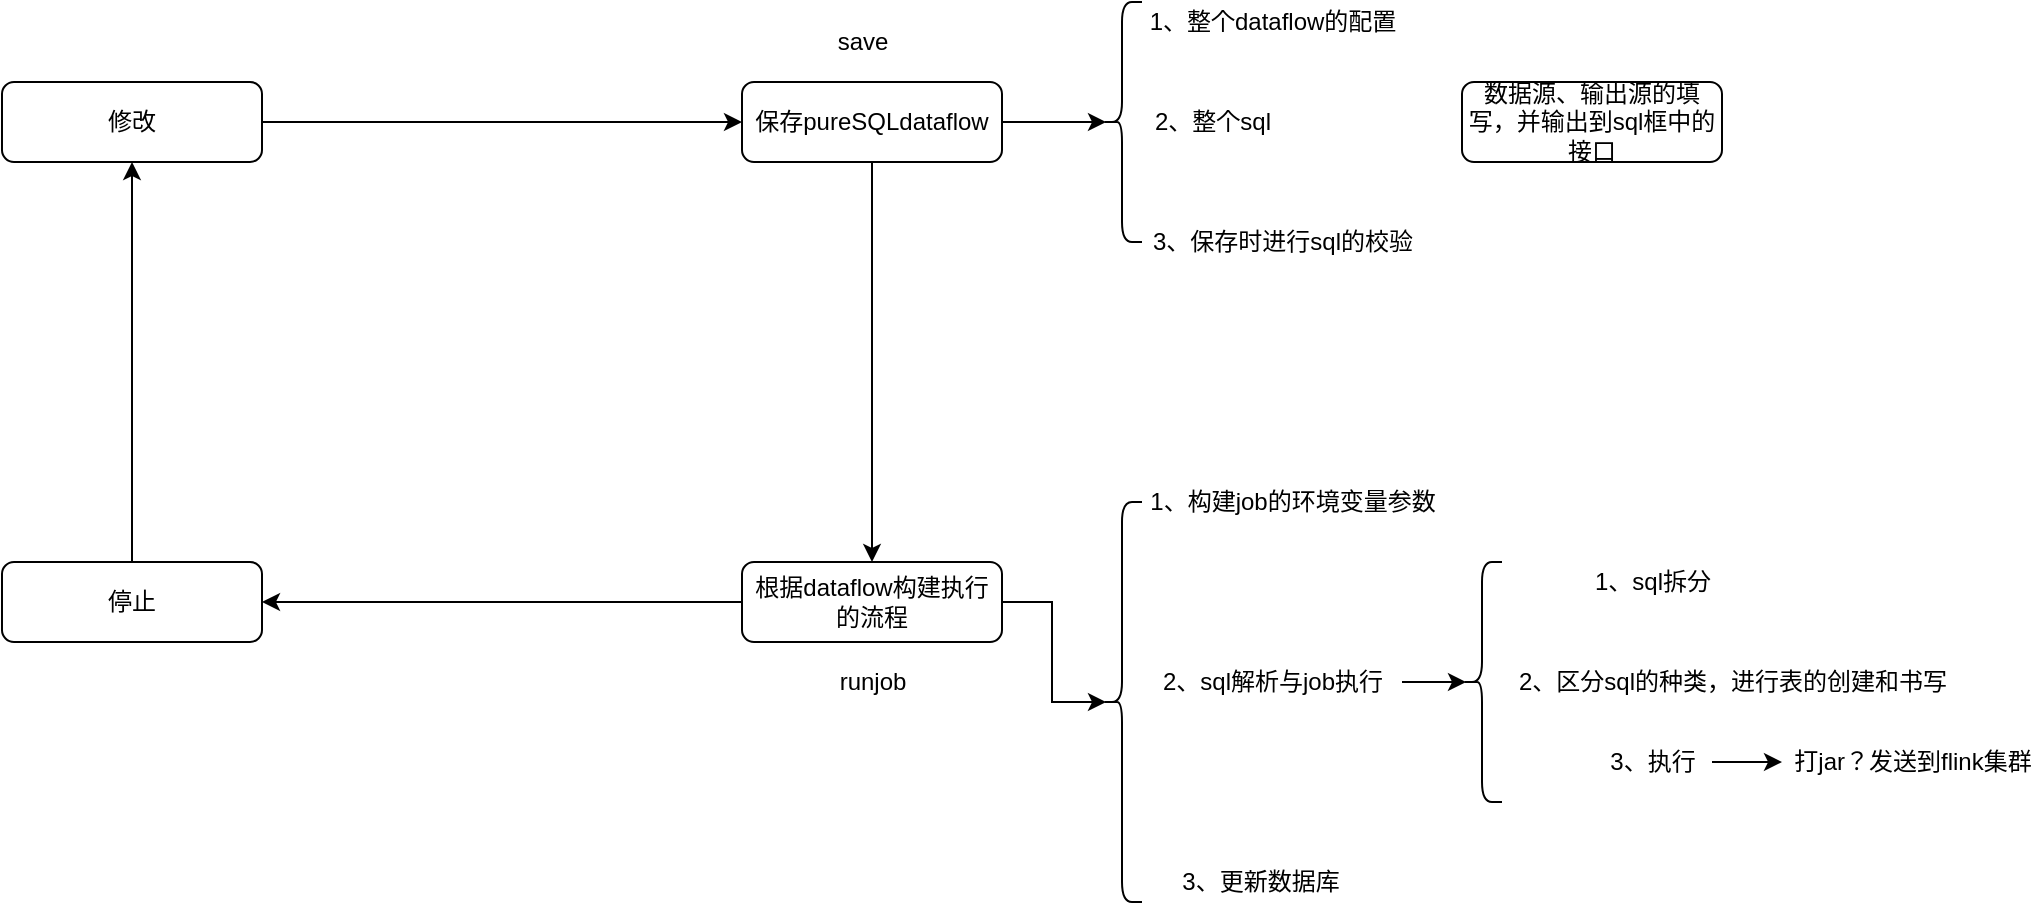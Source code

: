 <mxfile version="14.7.8" type="github">
  <diagram id="-L4U7Z0A7fKLkXoDf4Kx" name="Page-1">
    <mxGraphModel dx="2045" dy="667" grid="1" gridSize="10" guides="1" tooltips="1" connect="1" arrows="1" fold="1" page="1" pageScale="1" pageWidth="827" pageHeight="1169" math="0" shadow="0">
      <root>
        <mxCell id="0" />
        <mxCell id="1" parent="0" />
        <mxCell id="LaTO0p25xgsMGcaRmSat-6" value="" style="edgeStyle=orthogonalEdgeStyle;rounded=0;orthogonalLoop=1;jettySize=auto;html=1;" edge="1" parent="1" source="LaTO0p25xgsMGcaRmSat-1" target="LaTO0p25xgsMGcaRmSat-5">
          <mxGeometry relative="1" as="geometry" />
        </mxCell>
        <mxCell id="LaTO0p25xgsMGcaRmSat-28" value="" style="edgeStyle=orthogonalEdgeStyle;rounded=0;orthogonalLoop=1;jettySize=auto;html=1;entryX=0.1;entryY=0.5;entryDx=0;entryDy=0;entryPerimeter=0;" edge="1" parent="1" source="LaTO0p25xgsMGcaRmSat-1" target="LaTO0p25xgsMGcaRmSat-7">
          <mxGeometry relative="1" as="geometry" />
        </mxCell>
        <mxCell id="LaTO0p25xgsMGcaRmSat-1" value="保存pureSQLdataflow" style="rounded=1;whiteSpace=wrap;html=1;" vertex="1" parent="1">
          <mxGeometry x="110" y="220" width="130" height="40" as="geometry" />
        </mxCell>
        <mxCell id="LaTO0p25xgsMGcaRmSat-30" value="" style="edgeStyle=orthogonalEdgeStyle;rounded=0;orthogonalLoop=1;jettySize=auto;html=1;entryX=0.1;entryY=0.5;entryDx=0;entryDy=0;entryPerimeter=0;" edge="1" parent="1" source="LaTO0p25xgsMGcaRmSat-5" target="LaTO0p25xgsMGcaRmSat-14">
          <mxGeometry relative="1" as="geometry" />
        </mxCell>
        <mxCell id="LaTO0p25xgsMGcaRmSat-44" value="" style="edgeStyle=orthogonalEdgeStyle;rounded=0;orthogonalLoop=1;jettySize=auto;html=1;" edge="1" parent="1" source="LaTO0p25xgsMGcaRmSat-5" target="LaTO0p25xgsMGcaRmSat-43">
          <mxGeometry relative="1" as="geometry" />
        </mxCell>
        <mxCell id="LaTO0p25xgsMGcaRmSat-5" value="根据dataflow构建执行的流程" style="rounded=1;whiteSpace=wrap;html=1;" vertex="1" parent="1">
          <mxGeometry x="110" y="460" width="130" height="40" as="geometry" />
        </mxCell>
        <mxCell id="LaTO0p25xgsMGcaRmSat-7" value="" style="shape=curlyBracket;whiteSpace=wrap;html=1;rounded=1;" vertex="1" parent="1">
          <mxGeometry x="290" y="180" width="20" height="120" as="geometry" />
        </mxCell>
        <mxCell id="LaTO0p25xgsMGcaRmSat-8" value="1、整个dataflow的配置" style="text;html=1;align=center;verticalAlign=middle;resizable=0;points=[];autosize=1;strokeColor=none;" vertex="1" parent="1">
          <mxGeometry x="305" y="180" width="140" height="20" as="geometry" />
        </mxCell>
        <mxCell id="LaTO0p25xgsMGcaRmSat-9" value="2、整个sql" style="text;html=1;align=center;verticalAlign=middle;resizable=0;points=[];autosize=1;strokeColor=none;" vertex="1" parent="1">
          <mxGeometry x="310" y="230" width="70" height="20" as="geometry" />
        </mxCell>
        <mxCell id="LaTO0p25xgsMGcaRmSat-10" value="数据源、输出源的填写，并输出到sql框中的接口" style="rounded=1;whiteSpace=wrap;html=1;" vertex="1" parent="1">
          <mxGeometry x="470" y="220" width="130" height="40" as="geometry" />
        </mxCell>
        <mxCell id="LaTO0p25xgsMGcaRmSat-12" value="save" style="text;html=1;align=center;verticalAlign=middle;resizable=0;points=[];autosize=1;strokeColor=none;" vertex="1" parent="1">
          <mxGeometry x="150" y="190" width="40" height="20" as="geometry" />
        </mxCell>
        <mxCell id="LaTO0p25xgsMGcaRmSat-13" value="runjob" style="text;html=1;align=center;verticalAlign=middle;resizable=0;points=[];autosize=1;strokeColor=none;" vertex="1" parent="1">
          <mxGeometry x="150" y="510" width="50" height="20" as="geometry" />
        </mxCell>
        <mxCell id="LaTO0p25xgsMGcaRmSat-14" value="" style="shape=curlyBracket;whiteSpace=wrap;html=1;rounded=1;" vertex="1" parent="1">
          <mxGeometry x="290" y="430" width="20" height="200" as="geometry" />
        </mxCell>
        <mxCell id="LaTO0p25xgsMGcaRmSat-31" value="" style="edgeStyle=orthogonalEdgeStyle;rounded=0;orthogonalLoop=1;jettySize=auto;html=1;entryX=0.1;entryY=0.5;entryDx=0;entryDy=0;entryPerimeter=0;" edge="1" parent="1" source="LaTO0p25xgsMGcaRmSat-15" target="LaTO0p25xgsMGcaRmSat-18">
          <mxGeometry relative="1" as="geometry" />
        </mxCell>
        <mxCell id="LaTO0p25xgsMGcaRmSat-15" value="2、sql解析与job执行" style="text;html=1;align=center;verticalAlign=middle;resizable=0;points=[];autosize=1;strokeColor=none;" vertex="1" parent="1">
          <mxGeometry x="310" y="510" width="130" height="20" as="geometry" />
        </mxCell>
        <mxCell id="LaTO0p25xgsMGcaRmSat-18" value="" style="shape=curlyBracket;whiteSpace=wrap;html=1;rounded=1;size=0.5;" vertex="1" parent="1">
          <mxGeometry x="470" y="460" width="20" height="120" as="geometry" />
        </mxCell>
        <mxCell id="LaTO0p25xgsMGcaRmSat-21" value="1、构建job的环境变量参数" style="text;html=1;align=center;verticalAlign=middle;resizable=0;points=[];autosize=1;strokeColor=none;" vertex="1" parent="1">
          <mxGeometry x="305" y="420" width="160" height="20" as="geometry" />
        </mxCell>
        <mxCell id="LaTO0p25xgsMGcaRmSat-22" value="1、sql拆分" style="text;html=1;align=center;verticalAlign=middle;resizable=0;points=[];autosize=1;strokeColor=none;" vertex="1" parent="1">
          <mxGeometry x="530" y="460" width="70" height="20" as="geometry" />
        </mxCell>
        <mxCell id="LaTO0p25xgsMGcaRmSat-23" value="2、区分sql的种类，进行表的创建和书写" style="text;html=1;align=center;verticalAlign=middle;resizable=0;points=[];autosize=1;strokeColor=none;" vertex="1" parent="1">
          <mxGeometry x="490" y="510" width="230" height="20" as="geometry" />
        </mxCell>
        <mxCell id="LaTO0p25xgsMGcaRmSat-42" value="" style="edgeStyle=orthogonalEdgeStyle;rounded=0;orthogonalLoop=1;jettySize=auto;html=1;" edge="1" parent="1" source="LaTO0p25xgsMGcaRmSat-24" target="LaTO0p25xgsMGcaRmSat-41">
          <mxGeometry relative="1" as="geometry" />
        </mxCell>
        <mxCell id="LaTO0p25xgsMGcaRmSat-24" value="3、执行" style="text;html=1;align=center;verticalAlign=middle;resizable=0;points=[];autosize=1;strokeColor=none;" vertex="1" parent="1">
          <mxGeometry x="535" y="550" width="60" height="20" as="geometry" />
        </mxCell>
        <mxCell id="LaTO0p25xgsMGcaRmSat-26" value="3、保存时进行sql的校验" style="text;html=1;align=center;verticalAlign=middle;resizable=0;points=[];autosize=1;strokeColor=none;" vertex="1" parent="1">
          <mxGeometry x="305" y="290" width="150" height="20" as="geometry" />
        </mxCell>
        <mxCell id="LaTO0p25xgsMGcaRmSat-39" value="3、更新数据库" style="text;html=1;align=center;verticalAlign=middle;resizable=0;points=[];autosize=1;strokeColor=none;" vertex="1" parent="1">
          <mxGeometry x="324" y="610" width="90" height="20" as="geometry" />
        </mxCell>
        <mxCell id="LaTO0p25xgsMGcaRmSat-41" value="打jar？发送到flink集群" style="text;html=1;align=center;verticalAlign=middle;resizable=0;points=[];autosize=1;strokeColor=none;" vertex="1" parent="1">
          <mxGeometry x="630" y="550" width="130" height="20" as="geometry" />
        </mxCell>
        <mxCell id="LaTO0p25xgsMGcaRmSat-46" value="" style="edgeStyle=orthogonalEdgeStyle;rounded=0;orthogonalLoop=1;jettySize=auto;html=1;" edge="1" parent="1" source="LaTO0p25xgsMGcaRmSat-43" target="LaTO0p25xgsMGcaRmSat-45">
          <mxGeometry relative="1" as="geometry" />
        </mxCell>
        <mxCell id="LaTO0p25xgsMGcaRmSat-43" value="停止" style="rounded=1;whiteSpace=wrap;html=1;" vertex="1" parent="1">
          <mxGeometry x="-260" y="460" width="130" height="40" as="geometry" />
        </mxCell>
        <mxCell id="LaTO0p25xgsMGcaRmSat-49" style="edgeStyle=orthogonalEdgeStyle;rounded=0;orthogonalLoop=1;jettySize=auto;html=1;entryX=0;entryY=0.5;entryDx=0;entryDy=0;" edge="1" parent="1" source="LaTO0p25xgsMGcaRmSat-45" target="LaTO0p25xgsMGcaRmSat-1">
          <mxGeometry relative="1" as="geometry">
            <Array as="points">
              <mxPoint x="-200" y="240" />
            </Array>
          </mxGeometry>
        </mxCell>
        <mxCell id="LaTO0p25xgsMGcaRmSat-45" value="修改" style="rounded=1;whiteSpace=wrap;html=1;" vertex="1" parent="1">
          <mxGeometry x="-260" y="220" width="130" height="40" as="geometry" />
        </mxCell>
      </root>
    </mxGraphModel>
  </diagram>
</mxfile>
